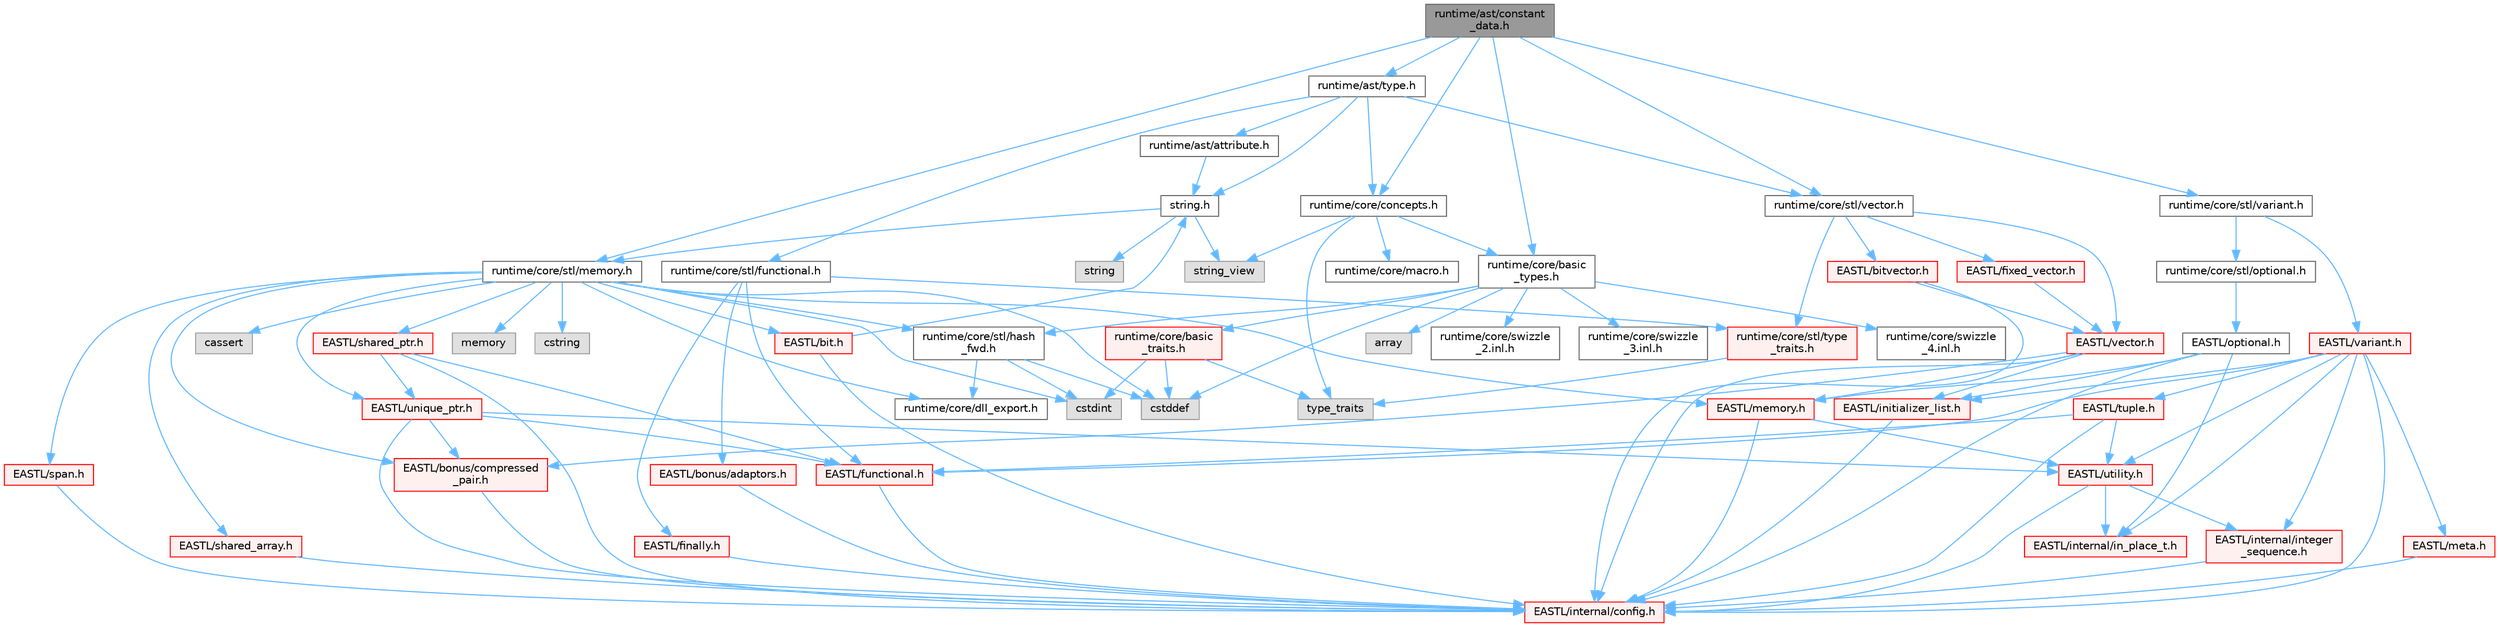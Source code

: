 digraph "runtime/ast/constant_data.h"
{
 // LATEX_PDF_SIZE
  bgcolor="transparent";
  edge [fontname=Helvetica,fontsize=10,labelfontname=Helvetica,labelfontsize=10];
  node [fontname=Helvetica,fontsize=10,shape=box,height=0.2,width=0.4];
  Node1 [id="Node000001",label="runtime/ast/constant\l_data.h",height=0.2,width=0.4,color="gray40", fillcolor="grey60", style="filled", fontcolor="black",tooltip=" "];
  Node1 -> Node2 [id="edge1_Node000001_Node000002",color="steelblue1",style="solid",tooltip=" "];
  Node2 [id="Node000002",label="runtime/ast/type.h",height=0.2,width=0.4,color="grey40", fillcolor="white", style="filled",URL="$type_8h.html",tooltip=" "];
  Node2 -> Node3 [id="edge2_Node000002_Node000003",color="steelblue1",style="solid",tooltip=" "];
  Node3 [id="Node000003",label="runtime/core/stl/vector.h",height=0.2,width=0.4,color="grey40", fillcolor="white", style="filled",URL="$core_2stl_2vector_8h.html",tooltip=" "];
  Node3 -> Node4 [id="edge3_Node000003_Node000004",color="steelblue1",style="solid",tooltip=" "];
  Node4 [id="Node000004",label="EASTL/vector.h",height=0.2,width=0.4,color="red", fillcolor="#FFF0F0", style="filled",URL="$_e_a_s_t_l_2include_2_e_a_s_t_l_2vector_8h.html",tooltip=" "];
  Node4 -> Node60 [id="edge4_Node000004_Node000060",color="steelblue1",style="solid",tooltip=" "];
  Node60 [id="Node000060",label="EASTL/bonus/compressed\l_pair.h",height=0.2,width=0.4,color="red", fillcolor="#FFF0F0", style="filled",URL="$compressed__pair_8h.html",tooltip=" "];
  Node60 -> Node6 [id="edge5_Node000060_Node000006",color="steelblue1",style="solid",tooltip=" "];
  Node6 [id="Node000006",label="EASTL/internal/config.h",height=0.2,width=0.4,color="red", fillcolor="#FFF0F0", style="filled",URL="$config_8h.html",tooltip=" "];
  Node4 -> Node28 [id="edge6_Node000004_Node000028",color="steelblue1",style="solid",tooltip=" "];
  Node28 [id="Node000028",label="EASTL/initializer_list.h",height=0.2,width=0.4,color="red", fillcolor="#FFF0F0", style="filled",URL="$initializer__list_8h.html",tooltip=" "];
  Node28 -> Node6 [id="edge7_Node000028_Node000006",color="steelblue1",style="solid",tooltip=" "];
  Node4 -> Node6 [id="edge8_Node000004_Node000006",color="steelblue1",style="solid",tooltip=" "];
  Node4 -> Node40 [id="edge9_Node000004_Node000040",color="steelblue1",style="solid",tooltip=" "];
  Node40 [id="Node000040",label="EASTL/memory.h",height=0.2,width=0.4,color="red", fillcolor="#FFF0F0", style="filled",URL="$_e_a_s_t_l_2include_2_e_a_s_t_l_2memory_8h.html",tooltip=" "];
  Node40 -> Node6 [id="edge10_Node000040_Node000006",color="steelblue1",style="solid",tooltip=" "];
  Node40 -> Node46 [id="edge11_Node000040_Node000046",color="steelblue1",style="solid",tooltip=" "];
  Node46 [id="Node000046",label="EASTL/utility.h",height=0.2,width=0.4,color="red", fillcolor="#FFF0F0", style="filled",URL="$_e_a_s_t_l_2include_2_e_a_s_t_l_2utility_8h.html",tooltip=" "];
  Node46 -> Node6 [id="edge12_Node000046_Node000006",color="steelblue1",style="solid",tooltip=" "];
  Node46 -> Node50 [id="edge13_Node000046_Node000050",color="steelblue1",style="solid",tooltip=" "];
  Node50 [id="Node000050",label="EASTL/internal/integer\l_sequence.h",height=0.2,width=0.4,color="red", fillcolor="#FFF0F0", style="filled",URL="$integer__sequence_8h.html",tooltip=" "];
  Node50 -> Node6 [id="edge14_Node000050_Node000006",color="steelblue1",style="solid",tooltip=" "];
  Node46 -> Node52 [id="edge15_Node000046_Node000052",color="steelblue1",style="solid",tooltip=" "];
  Node52 [id="Node000052",label="EASTL/internal/in_place_t.h",height=0.2,width=0.4,color="red", fillcolor="#FFF0F0", style="filled",URL="$in__place__t_8h.html",tooltip=" "];
  Node3 -> Node154 [id="edge16_Node000003_Node000154",color="steelblue1",style="solid",tooltip=" "];
  Node154 [id="Node000154",label="EASTL/fixed_vector.h",height=0.2,width=0.4,color="red", fillcolor="#FFF0F0", style="filled",URL="$fixed__vector_8h.html",tooltip=" "];
  Node154 -> Node4 [id="edge17_Node000154_Node000004",color="steelblue1",style="solid",tooltip=" "];
  Node3 -> Node156 [id="edge18_Node000003_Node000156",color="steelblue1",style="solid",tooltip=" "];
  Node156 [id="Node000156",label="EASTL/bitvector.h",height=0.2,width=0.4,color="red", fillcolor="#FFF0F0", style="filled",URL="$bitvector_8h.html",tooltip=" "];
  Node156 -> Node6 [id="edge19_Node000156_Node000006",color="steelblue1",style="solid",tooltip=" "];
  Node156 -> Node4 [id="edge20_Node000156_Node000004",color="steelblue1",style="solid",tooltip=" "];
  Node3 -> Node158 [id="edge21_Node000003_Node000158",color="steelblue1",style="solid",tooltip=" "];
  Node158 [id="Node000158",label="runtime/core/stl/type\l_traits.h",height=0.2,width=0.4,color="red", fillcolor="#FFF0F0", style="filled",URL="$core_2stl_2type__traits_8h.html",tooltip=" "];
  Node158 -> Node58 [id="edge22_Node000158_Node000058",color="steelblue1",style="solid",tooltip=" "];
  Node58 [id="Node000058",label="type_traits",height=0.2,width=0.4,color="grey60", fillcolor="#E0E0E0", style="filled",tooltip=" "];
  Node2 -> Node29 [id="edge23_Node000002_Node000029",color="steelblue1",style="solid",tooltip=" "];
  Node29 [id="Node000029",label="string.h",height=0.2,width=0.4,color="grey40", fillcolor="white", style="filled",URL="$string_8h.html",tooltip=" "];
  Node29 -> Node30 [id="edge24_Node000029_Node000030",color="steelblue1",style="solid",tooltip=" "];
  Node30 [id="Node000030",label="string",height=0.2,width=0.4,color="grey60", fillcolor="#E0E0E0", style="filled",tooltip=" "];
  Node29 -> Node31 [id="edge25_Node000029_Node000031",color="steelblue1",style="solid",tooltip=" "];
  Node31 [id="Node000031",label="string_view",height=0.2,width=0.4,color="grey60", fillcolor="#E0E0E0", style="filled",tooltip=" "];
  Node29 -> Node32 [id="edge26_Node000029_Node000032",color="steelblue1",style="solid",tooltip=" "];
  Node32 [id="Node000032",label="runtime/core/stl/memory.h",height=0.2,width=0.4,color="grey40", fillcolor="white", style="filled",URL="$core_2stl_2memory_8h.html",tooltip=" "];
  Node32 -> Node33 [id="edge27_Node000032_Node000033",color="steelblue1",style="solid",tooltip=" "];
  Node33 [id="Node000033",label="cstddef",height=0.2,width=0.4,color="grey60", fillcolor="#E0E0E0", style="filled",tooltip=" "];
  Node32 -> Node34 [id="edge28_Node000032_Node000034",color="steelblue1",style="solid",tooltip=" "];
  Node34 [id="Node000034",label="cstdint",height=0.2,width=0.4,color="grey60", fillcolor="#E0E0E0", style="filled",tooltip=" "];
  Node32 -> Node35 [id="edge29_Node000032_Node000035",color="steelblue1",style="solid",tooltip=" "];
  Node35 [id="Node000035",label="cassert",height=0.2,width=0.4,color="grey60", fillcolor="#E0E0E0", style="filled",tooltip=" "];
  Node32 -> Node36 [id="edge30_Node000032_Node000036",color="steelblue1",style="solid",tooltip=" "];
  Node36 [id="Node000036",label="memory",height=0.2,width=0.4,color="grey60", fillcolor="#E0E0E0", style="filled",tooltip=" "];
  Node32 -> Node37 [id="edge31_Node000032_Node000037",color="steelblue1",style="solid",tooltip=" "];
  Node37 [id="Node000037",label="cstring",height=0.2,width=0.4,color="grey60", fillcolor="#E0E0E0", style="filled",tooltip=" "];
  Node32 -> Node38 [id="edge32_Node000032_Node000038",color="steelblue1",style="solid",tooltip=" "];
  Node38 [id="Node000038",label="EASTL/bit.h",height=0.2,width=0.4,color="red", fillcolor="#FFF0F0", style="filled",URL="$bit_8h.html",tooltip=" "];
  Node38 -> Node6 [id="edge33_Node000038_Node000006",color="steelblue1",style="solid",tooltip=" "];
  Node38 -> Node29 [id="edge34_Node000038_Node000029",color="steelblue1",style="solid",tooltip=" "];
  Node32 -> Node40 [id="edge35_Node000032_Node000040",color="steelblue1",style="solid",tooltip=" "];
  Node32 -> Node56 [id="edge36_Node000032_Node000056",color="steelblue1",style="solid",tooltip=" "];
  Node56 [id="Node000056",label="EASTL/shared_array.h",height=0.2,width=0.4,color="red", fillcolor="#FFF0F0", style="filled",URL="$shared__array_8h.html",tooltip=" "];
  Node56 -> Node6 [id="edge37_Node000056_Node000006",color="steelblue1",style="solid",tooltip=" "];
  Node32 -> Node59 [id="edge38_Node000032_Node000059",color="steelblue1",style="solid",tooltip=" "];
  Node59 [id="Node000059",label="EASTL/unique_ptr.h",height=0.2,width=0.4,color="red", fillcolor="#FFF0F0", style="filled",URL="$unique__ptr_8h.html",tooltip=" "];
  Node59 -> Node60 [id="edge39_Node000059_Node000060",color="steelblue1",style="solid",tooltip=" "];
  Node59 -> Node62 [id="edge40_Node000059_Node000062",color="steelblue1",style="solid",tooltip=" "];
  Node62 [id="Node000062",label="EASTL/functional.h",height=0.2,width=0.4,color="red", fillcolor="#FFF0F0", style="filled",URL="$_e_a_s_t_l_2include_2_e_a_s_t_l_2functional_8h.html",tooltip=" "];
  Node62 -> Node6 [id="edge41_Node000062_Node000006",color="steelblue1",style="solid",tooltip=" "];
  Node59 -> Node6 [id="edge42_Node000059_Node000006",color="steelblue1",style="solid",tooltip=" "];
  Node59 -> Node46 [id="edge43_Node000059_Node000046",color="steelblue1",style="solid",tooltip=" "];
  Node32 -> Node67 [id="edge44_Node000032_Node000067",color="steelblue1",style="solid",tooltip=" "];
  Node67 [id="Node000067",label="EASTL/shared_ptr.h",height=0.2,width=0.4,color="red", fillcolor="#FFF0F0", style="filled",URL="$shared__ptr_8h.html",tooltip=" "];
  Node67 -> Node6 [id="edge45_Node000067_Node000006",color="steelblue1",style="solid",tooltip=" "];
  Node67 -> Node59 [id="edge46_Node000067_Node000059",color="steelblue1",style="solid",tooltip=" "];
  Node67 -> Node62 [id="edge47_Node000067_Node000062",color="steelblue1",style="solid",tooltip=" "];
  Node32 -> Node147 [id="edge48_Node000032_Node000147",color="steelblue1",style="solid",tooltip=" "];
  Node147 [id="Node000147",label="EASTL/span.h",height=0.2,width=0.4,color="red", fillcolor="#FFF0F0", style="filled",URL="$span_8h.html",tooltip=" "];
  Node147 -> Node6 [id="edge49_Node000147_Node000006",color="steelblue1",style="solid",tooltip=" "];
  Node32 -> Node60 [id="edge50_Node000032_Node000060",color="steelblue1",style="solid",tooltip=" "];
  Node32 -> Node150 [id="edge51_Node000032_Node000150",color="steelblue1",style="solid",tooltip=" "];
  Node150 [id="Node000150",label="runtime/core/dll_export.h",height=0.2,width=0.4,color="grey40", fillcolor="white", style="filled",URL="$dll__export_8h.html",tooltip=" "];
  Node32 -> Node151 [id="edge52_Node000032_Node000151",color="steelblue1",style="solid",tooltip=" "];
  Node151 [id="Node000151",label="runtime/core/stl/hash\l_fwd.h",height=0.2,width=0.4,color="grey40", fillcolor="white", style="filled",URL="$hash__fwd_8h.html",tooltip=" "];
  Node151 -> Node33 [id="edge53_Node000151_Node000033",color="steelblue1",style="solid",tooltip=" "];
  Node151 -> Node34 [id="edge54_Node000151_Node000034",color="steelblue1",style="solid",tooltip=" "];
  Node151 -> Node150 [id="edge55_Node000151_Node000150",color="steelblue1",style="solid",tooltip=" "];
  Node2 -> Node159 [id="edge56_Node000002_Node000159",color="steelblue1",style="solid",tooltip=" "];
  Node159 [id="Node000159",label="runtime/core/stl/functional.h",height=0.2,width=0.4,color="grey40", fillcolor="white", style="filled",URL="$core_2stl_2functional_8h.html",tooltip=" "];
  Node159 -> Node158 [id="edge57_Node000159_Node000158",color="steelblue1",style="solid",tooltip=" "];
  Node159 -> Node160 [id="edge58_Node000159_Node000160",color="steelblue1",style="solid",tooltip=" "];
  Node160 [id="Node000160",label="EASTL/finally.h",height=0.2,width=0.4,color="red", fillcolor="#FFF0F0", style="filled",URL="$finally_8h.html",tooltip=" "];
  Node160 -> Node6 [id="edge59_Node000160_Node000006",color="steelblue1",style="solid",tooltip=" "];
  Node159 -> Node62 [id="edge60_Node000159_Node000062",color="steelblue1",style="solid",tooltip=" "];
  Node159 -> Node161 [id="edge61_Node000159_Node000161",color="steelblue1",style="solid",tooltip=" "];
  Node161 [id="Node000161",label="EASTL/bonus/adaptors.h",height=0.2,width=0.4,color="red", fillcolor="#FFF0F0", style="filled",URL="$adaptors_8h.html",tooltip=" "];
  Node161 -> Node6 [id="edge62_Node000161_Node000006",color="steelblue1",style="solid",tooltip=" "];
  Node2 -> Node162 [id="edge63_Node000002_Node000162",color="steelblue1",style="solid",tooltip=" "];
  Node162 [id="Node000162",label="runtime/core/concepts.h",height=0.2,width=0.4,color="grey40", fillcolor="white", style="filled",URL="$concepts_8h.html",tooltip=" "];
  Node162 -> Node58 [id="edge64_Node000162_Node000058",color="steelblue1",style="solid",tooltip=" "];
  Node162 -> Node31 [id="edge65_Node000162_Node000031",color="steelblue1",style="solid",tooltip=" "];
  Node162 -> Node163 [id="edge66_Node000162_Node000163",color="steelblue1",style="solid",tooltip=" "];
  Node163 [id="Node000163",label="runtime/core/macro.h",height=0.2,width=0.4,color="grey40", fillcolor="white", style="filled",URL="$macro_8h.html",tooltip=" "];
  Node162 -> Node164 [id="edge67_Node000162_Node000164",color="steelblue1",style="solid",tooltip=" "];
  Node164 [id="Node000164",label="runtime/core/basic\l_types.h",height=0.2,width=0.4,color="grey40", fillcolor="white", style="filled",URL="$basic__types_8h.html",tooltip=" "];
  Node164 -> Node33 [id="edge68_Node000164_Node000033",color="steelblue1",style="solid",tooltip=" "];
  Node164 -> Node149 [id="edge69_Node000164_Node000149",color="steelblue1",style="solid",tooltip=" "];
  Node149 [id="Node000149",label="array",height=0.2,width=0.4,color="grey60", fillcolor="#E0E0E0", style="filled",tooltip=" "];
  Node164 -> Node151 [id="edge70_Node000164_Node000151",color="steelblue1",style="solid",tooltip=" "];
  Node164 -> Node165 [id="edge71_Node000164_Node000165",color="steelblue1",style="solid",tooltip=" "];
  Node165 [id="Node000165",label="runtime/core/basic\l_traits.h",height=0.2,width=0.4,color="red", fillcolor="#FFF0F0", style="filled",URL="$basic__traits_8h.html",tooltip=" "];
  Node165 -> Node34 [id="edge72_Node000165_Node000034",color="steelblue1",style="solid",tooltip=" "];
  Node165 -> Node33 [id="edge73_Node000165_Node000033",color="steelblue1",style="solid",tooltip=" "];
  Node165 -> Node58 [id="edge74_Node000165_Node000058",color="steelblue1",style="solid",tooltip=" "];
  Node164 -> Node175 [id="edge75_Node000164_Node000175",color="steelblue1",style="solid",tooltip=" "];
  Node175 [id="Node000175",label="runtime/core/swizzle\l_2.inl.h",height=0.2,width=0.4,color="grey40", fillcolor="white", style="filled",URL="$core_2swizzle__2_8inl_8h.html",tooltip=" "];
  Node164 -> Node176 [id="edge76_Node000164_Node000176",color="steelblue1",style="solid",tooltip=" "];
  Node176 [id="Node000176",label="runtime/core/swizzle\l_3.inl.h",height=0.2,width=0.4,color="grey40", fillcolor="white", style="filled",URL="$core_2swizzle__3_8inl_8h.html",tooltip=" "];
  Node164 -> Node177 [id="edge77_Node000164_Node000177",color="steelblue1",style="solid",tooltip=" "];
  Node177 [id="Node000177",label="runtime/core/swizzle\l_4.inl.h",height=0.2,width=0.4,color="grey40", fillcolor="white", style="filled",URL="$core_2swizzle__4_8inl_8h.html",tooltip=" "];
  Node2 -> Node178 [id="edge78_Node000002_Node000178",color="steelblue1",style="solid",tooltip=" "];
  Node178 [id="Node000178",label="runtime/ast/attribute.h",height=0.2,width=0.4,color="grey40", fillcolor="white", style="filled",URL="$attribute_8h.html",tooltip=" "];
  Node178 -> Node29 [id="edge79_Node000178_Node000029",color="steelblue1",style="solid",tooltip=" "];
  Node1 -> Node179 [id="edge80_Node000001_Node000179",color="steelblue1",style="solid",tooltip=" "];
  Node179 [id="Node000179",label="runtime/core/stl/variant.h",height=0.2,width=0.4,color="grey40", fillcolor="white", style="filled",URL="$core_2stl_2variant_8h.html",tooltip=" "];
  Node179 -> Node180 [id="edge81_Node000179_Node000180",color="steelblue1",style="solid",tooltip=" "];
  Node180 [id="Node000180",label="runtime/core/stl/optional.h",height=0.2,width=0.4,color="grey40", fillcolor="white", style="filled",URL="$core_2stl_2optional_8h.html",tooltip=" "];
  Node180 -> Node181 [id="edge82_Node000180_Node000181",color="steelblue1",style="solid",tooltip=" "];
  Node181 [id="Node000181",label="EASTL/optional.h",height=0.2,width=0.4,color="grey40", fillcolor="white", style="filled",URL="$_e_a_s_t_l_2include_2_e_a_s_t_l_2optional_8h.html",tooltip=" "];
  Node181 -> Node6 [id="edge83_Node000181_Node000006",color="steelblue1",style="solid",tooltip=" "];
  Node181 -> Node28 [id="edge84_Node000181_Node000028",color="steelblue1",style="solid",tooltip=" "];
  Node181 -> Node40 [id="edge85_Node000181_Node000040",color="steelblue1",style="solid",tooltip=" "];
  Node181 -> Node52 [id="edge86_Node000181_Node000052",color="steelblue1",style="solid",tooltip=" "];
  Node179 -> Node182 [id="edge87_Node000179_Node000182",color="steelblue1",style="solid",tooltip=" "];
  Node182 [id="Node000182",label="EASTL/variant.h",height=0.2,width=0.4,color="red", fillcolor="#FFF0F0", style="filled",URL="$_e_a_s_t_l_2include_2_e_a_s_t_l_2variant_8h.html",tooltip=" "];
  Node182 -> Node6 [id="edge88_Node000182_Node000006",color="steelblue1",style="solid",tooltip=" "];
  Node182 -> Node52 [id="edge89_Node000182_Node000052",color="steelblue1",style="solid",tooltip=" "];
  Node182 -> Node50 [id="edge90_Node000182_Node000050",color="steelblue1",style="solid",tooltip=" "];
  Node182 -> Node183 [id="edge91_Node000182_Node000183",color="steelblue1",style="solid",tooltip=" "];
  Node183 [id="Node000183",label="EASTL/meta.h",height=0.2,width=0.4,color="red", fillcolor="#FFF0F0", style="filled",URL="$meta_8h.html",tooltip=" "];
  Node183 -> Node6 [id="edge92_Node000183_Node000006",color="steelblue1",style="solid",tooltip=" "];
  Node182 -> Node46 [id="edge93_Node000182_Node000046",color="steelblue1",style="solid",tooltip=" "];
  Node182 -> Node62 [id="edge94_Node000182_Node000062",color="steelblue1",style="solid",tooltip=" "];
  Node182 -> Node28 [id="edge95_Node000182_Node000028",color="steelblue1",style="solid",tooltip=" "];
  Node182 -> Node184 [id="edge96_Node000182_Node000184",color="steelblue1",style="solid",tooltip=" "];
  Node184 [id="Node000184",label="EASTL/tuple.h",height=0.2,width=0.4,color="red", fillcolor="#FFF0F0", style="filled",URL="$tuple_8h.html",tooltip=" "];
  Node184 -> Node6 [id="edge97_Node000184_Node000006",color="steelblue1",style="solid",tooltip=" "];
  Node184 -> Node62 [id="edge98_Node000184_Node000062",color="steelblue1",style="solid",tooltip=" "];
  Node184 -> Node46 [id="edge99_Node000184_Node000046",color="steelblue1",style="solid",tooltip=" "];
  Node1 -> Node3 [id="edge100_Node000001_Node000003",color="steelblue1",style="solid",tooltip=" "];
  Node1 -> Node32 [id="edge101_Node000001_Node000032",color="steelblue1",style="solid",tooltip=" "];
  Node1 -> Node164 [id="edge102_Node000001_Node000164",color="steelblue1",style="solid",tooltip=" "];
  Node1 -> Node162 [id="edge103_Node000001_Node000162",color="steelblue1",style="solid",tooltip=" "];
}
